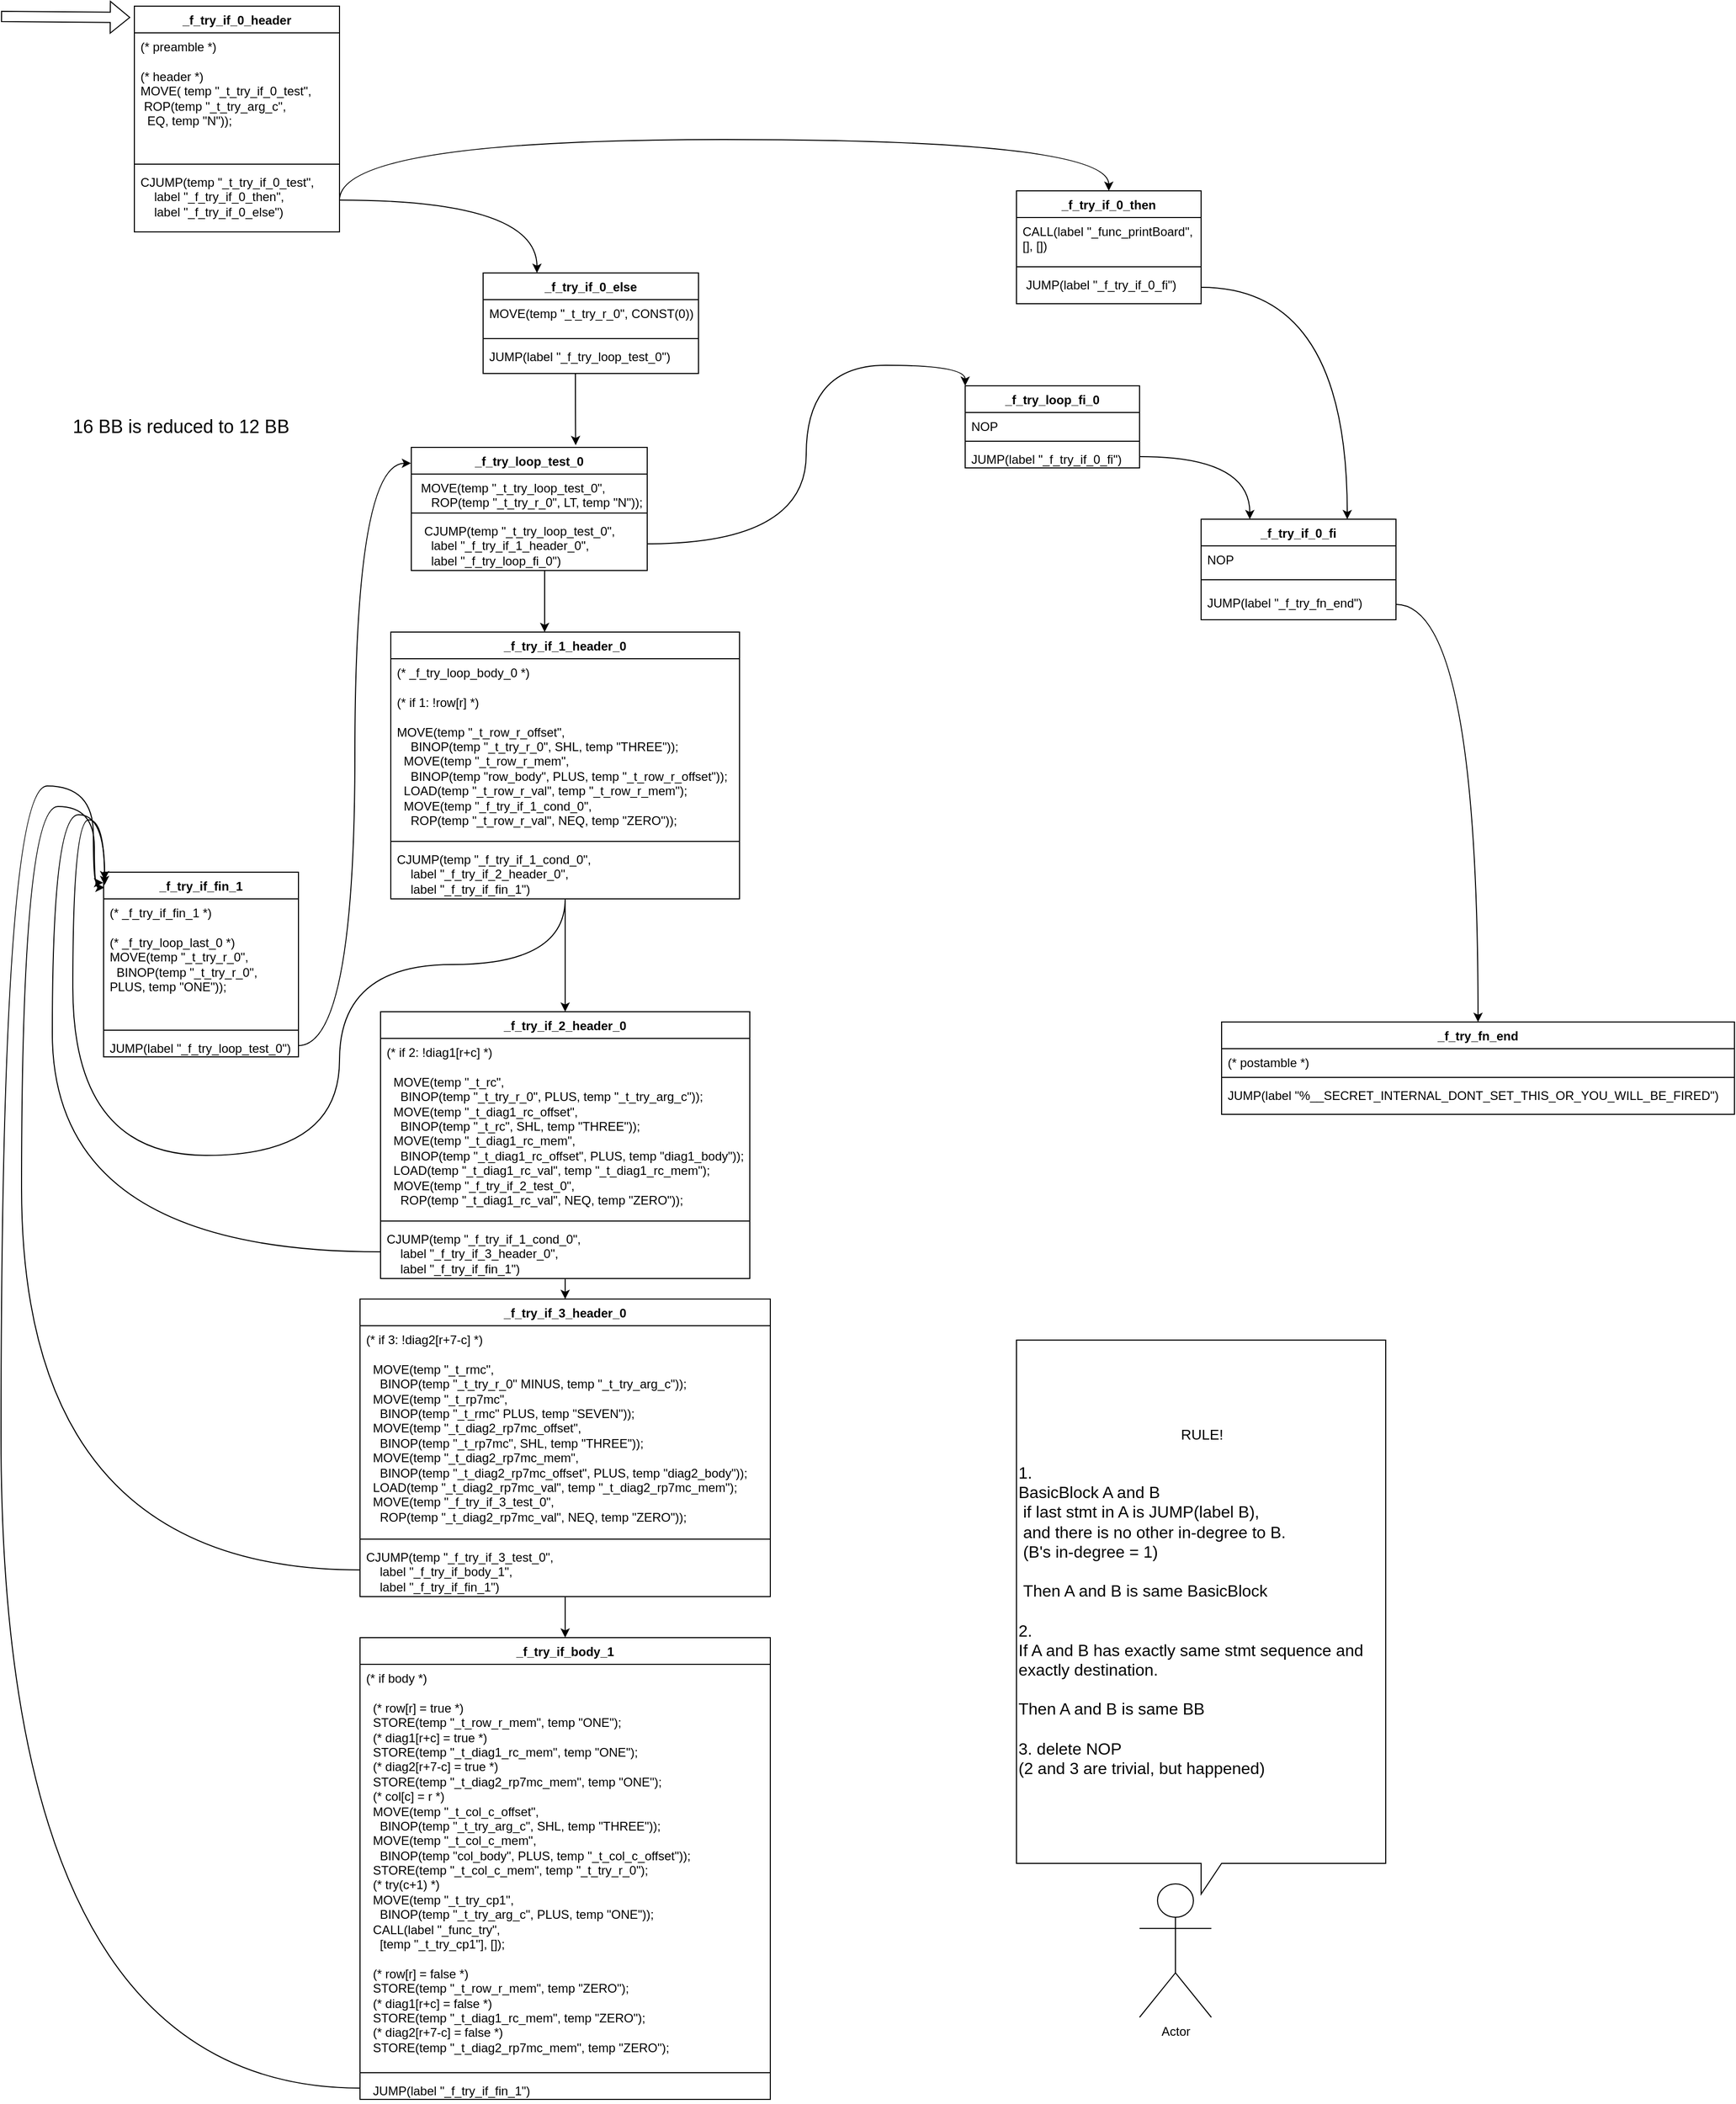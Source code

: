 <mxfile version="24.2.5" type="github">
  <diagram name="Page-1" id="pra8yOZ9Exb6OgbVI9pF">
    <mxGraphModel dx="2484" dy="1129" grid="1" gridSize="10" guides="1" tooltips="1" connect="1" arrows="1" fold="1" page="1" pageScale="1" pageWidth="850" pageHeight="1100" math="0" shadow="0">
      <root>
        <mxCell id="0" />
        <mxCell id="1" parent="0" />
        <mxCell id="ukRWAVQbogYnGtxhEbvE-15" value="_f_try_if_0_header" style="swimlane;fontStyle=1;align=center;verticalAlign=top;childLayout=stackLayout;horizontal=1;startSize=26;horizontalStack=0;resizeParent=1;resizeParentMax=0;resizeLast=0;collapsible=1;marginBottom=0;whiteSpace=wrap;html=1;" parent="1" vertex="1">
          <mxGeometry x="140" y="20" width="200" height="220" as="geometry">
            <mxRectangle x="110" y="230" width="140" height="30" as="alternateBounds" />
          </mxGeometry>
        </mxCell>
        <mxCell id="ukRWAVQbogYnGtxhEbvE-16" value="&lt;div&gt;(* preamble *)&lt;/div&gt;&lt;div&gt;&lt;br&gt;&lt;/div&gt;&lt;div&gt;(* header *)&lt;/div&gt;MOVE( temp &quot;_t_try_if_0_test&quot;,&lt;div&gt;&amp;nbsp;ROP(temp &quot;_t_try_arg_c&quot;,&lt;/div&gt;&lt;div&gt;&amp;nbsp; EQ, temp &quot;N&quot;));&lt;/div&gt;" style="text;strokeColor=none;fillColor=none;align=left;verticalAlign=top;spacingLeft=4;spacingRight=4;overflow=hidden;rotatable=0;points=[[0,0.5],[1,0.5]];portConstraint=eastwest;whiteSpace=wrap;html=1;" parent="ukRWAVQbogYnGtxhEbvE-15" vertex="1">
          <mxGeometry y="26" width="200" height="124" as="geometry" />
        </mxCell>
        <mxCell id="ukRWAVQbogYnGtxhEbvE-17" value="" style="line;strokeWidth=1;fillColor=none;align=left;verticalAlign=middle;spacingTop=-1;spacingLeft=3;spacingRight=3;rotatable=0;labelPosition=right;points=[];portConstraint=eastwest;strokeColor=inherit;" parent="ukRWAVQbogYnGtxhEbvE-15" vertex="1">
          <mxGeometry y="150" width="200" height="8" as="geometry" />
        </mxCell>
        <mxCell id="ukRWAVQbogYnGtxhEbvE-18" value="&lt;div&gt;CJUMP(temp &quot;_t_try_if_0_test&quot;,&lt;/div&gt;&lt;div&gt;&amp;nbsp; &amp;nbsp; label &quot;_f_try_if_0_then&quot;,&lt;/div&gt;&lt;div&gt;&amp;nbsp; &amp;nbsp; label &quot;_f_try_if_0_else&quot;)&lt;/div&gt;" style="text;strokeColor=none;fillColor=none;align=left;verticalAlign=top;spacingLeft=4;spacingRight=4;overflow=hidden;rotatable=0;points=[[0,0.5],[1,0.5]];portConstraint=eastwest;whiteSpace=wrap;html=1;" parent="ukRWAVQbogYnGtxhEbvE-15" vertex="1">
          <mxGeometry y="158" width="200" height="62" as="geometry" />
        </mxCell>
        <mxCell id="ukRWAVQbogYnGtxhEbvE-23" value="_f_try_if_0_then" style="swimlane;fontStyle=1;align=center;verticalAlign=top;childLayout=stackLayout;horizontal=1;startSize=26;horizontalStack=0;resizeParent=1;resizeParentMax=0;resizeLast=0;collapsible=1;marginBottom=0;whiteSpace=wrap;html=1;" parent="1" vertex="1">
          <mxGeometry x="1000" y="200" width="180" height="110" as="geometry">
            <mxRectangle x="110" y="230" width="140" height="30" as="alternateBounds" />
          </mxGeometry>
        </mxCell>
        <mxCell id="ukRWAVQbogYnGtxhEbvE-24" value="CALL(label &quot;_func_printBoard&quot;, [], [])" style="text;strokeColor=none;fillColor=none;align=left;verticalAlign=top;spacingLeft=4;spacingRight=4;overflow=hidden;rotatable=0;points=[[0,0.5],[1,0.5]];portConstraint=eastwest;whiteSpace=wrap;html=1;" parent="ukRWAVQbogYnGtxhEbvE-23" vertex="1">
          <mxGeometry y="26" width="180" height="44" as="geometry" />
        </mxCell>
        <mxCell id="ukRWAVQbogYnGtxhEbvE-25" value="" style="line;strokeWidth=1;fillColor=none;align=left;verticalAlign=middle;spacingTop=-1;spacingLeft=3;spacingRight=3;rotatable=0;labelPosition=right;points=[];portConstraint=eastwest;strokeColor=inherit;" parent="ukRWAVQbogYnGtxhEbvE-23" vertex="1">
          <mxGeometry y="70" width="180" height="8" as="geometry" />
        </mxCell>
        <mxCell id="ukRWAVQbogYnGtxhEbvE-26" value="&lt;div&gt;&amp;nbsp;JUMP(label &quot;_f_try_if_0_fi&quot;)&lt;/div&gt;" style="text;strokeColor=none;fillColor=none;align=left;verticalAlign=top;spacingLeft=4;spacingRight=4;overflow=hidden;rotatable=0;points=[[0,0.5],[1,0.5]];portConstraint=eastwest;whiteSpace=wrap;html=1;" parent="ukRWAVQbogYnGtxhEbvE-23" vertex="1">
          <mxGeometry y="78" width="180" height="32" as="geometry" />
        </mxCell>
        <mxCell id="ukRWAVQbogYnGtxhEbvE-27" value="_f_try_if_0_fi" style="swimlane;fontStyle=1;align=center;verticalAlign=top;childLayout=stackLayout;horizontal=1;startSize=26;horizontalStack=0;resizeParent=1;resizeParentMax=0;resizeLast=0;collapsible=1;marginBottom=0;whiteSpace=wrap;html=1;" parent="1" vertex="1">
          <mxGeometry x="1180" y="520" width="190" height="98" as="geometry">
            <mxRectangle x="110" y="230" width="140" height="30" as="alternateBounds" />
          </mxGeometry>
        </mxCell>
        <mxCell id="ukRWAVQbogYnGtxhEbvE-28" value="NOP" style="text;strokeColor=none;fillColor=none;align=left;verticalAlign=top;spacingLeft=4;spacingRight=4;overflow=hidden;rotatable=0;points=[[0,0.5],[1,0.5]];portConstraint=eastwest;whiteSpace=wrap;html=1;" parent="ukRWAVQbogYnGtxhEbvE-27" vertex="1">
          <mxGeometry y="26" width="190" height="24" as="geometry" />
        </mxCell>
        <mxCell id="ukRWAVQbogYnGtxhEbvE-29" value="" style="line;strokeWidth=1;fillColor=none;align=left;verticalAlign=middle;spacingTop=-1;spacingLeft=3;spacingRight=3;rotatable=0;labelPosition=right;points=[];portConstraint=eastwest;strokeColor=inherit;" parent="ukRWAVQbogYnGtxhEbvE-27" vertex="1">
          <mxGeometry y="50" width="190" height="18" as="geometry" />
        </mxCell>
        <mxCell id="ukRWAVQbogYnGtxhEbvE-30" value="&lt;div&gt;JUMP(label &quot;_f_try_fn_end&lt;span style=&quot;background-color: initial;&quot;&gt;&quot;)&lt;/span&gt;&lt;/div&gt;" style="text;strokeColor=none;fillColor=none;align=left;verticalAlign=top;spacingLeft=4;spacingRight=4;overflow=hidden;rotatable=0;points=[[0,0.5],[1,0.5]];portConstraint=eastwest;whiteSpace=wrap;html=1;" parent="ukRWAVQbogYnGtxhEbvE-27" vertex="1">
          <mxGeometry y="68" width="190" height="30" as="geometry" />
        </mxCell>
        <mxCell id="ukRWAVQbogYnGtxhEbvE-46" style="edgeStyle=orthogonalEdgeStyle;curved=1;rounded=0;orthogonalLoop=1;jettySize=auto;html=1;entryX=0.697;entryY=-0.018;entryDx=0;entryDy=0;entryPerimeter=0;" parent="1" source="ukRWAVQbogYnGtxhEbvE-37" target="ukRWAVQbogYnGtxhEbvE-47" edge="1">
          <mxGeometry relative="1" as="geometry">
            <Array as="points">
              <mxPoint x="570" y="430" />
              <mxPoint x="570" y="430" />
            </Array>
          </mxGeometry>
        </mxCell>
        <mxCell id="ukRWAVQbogYnGtxhEbvE-37" value="_f_try_if_0_else&lt;div&gt;&lt;br&gt;&lt;/div&gt;" style="swimlane;fontStyle=1;align=center;verticalAlign=top;childLayout=stackLayout;horizontal=1;startSize=26;horizontalStack=0;resizeParent=1;resizeParentMax=0;resizeLast=0;collapsible=1;marginBottom=0;whiteSpace=wrap;html=1;" parent="1" vertex="1">
          <mxGeometry x="480" y="280" width="210" height="98" as="geometry">
            <mxRectangle x="110" y="230" width="140" height="30" as="alternateBounds" />
          </mxGeometry>
        </mxCell>
        <mxCell id="ukRWAVQbogYnGtxhEbvE-38" value="MOVE(temp &quot;_t_try_r_0&quot;, CONST(0))" style="text;strokeColor=none;fillColor=none;align=left;verticalAlign=top;spacingLeft=4;spacingRight=4;overflow=hidden;rotatable=0;points=[[0,0.5],[1,0.5]];portConstraint=eastwest;whiteSpace=wrap;html=1;" parent="ukRWAVQbogYnGtxhEbvE-37" vertex="1">
          <mxGeometry y="26" width="210" height="34" as="geometry" />
        </mxCell>
        <mxCell id="ukRWAVQbogYnGtxhEbvE-39" value="" style="line;strokeWidth=1;fillColor=none;align=left;verticalAlign=middle;spacingTop=-1;spacingLeft=3;spacingRight=3;rotatable=0;labelPosition=right;points=[];portConstraint=eastwest;strokeColor=inherit;" parent="ukRWAVQbogYnGtxhEbvE-37" vertex="1">
          <mxGeometry y="60" width="210" height="8" as="geometry" />
        </mxCell>
        <mxCell id="ukRWAVQbogYnGtxhEbvE-40" value="&lt;div&gt;JUMP(label &quot;_f_try_loop_test_0&quot;)&lt;/div&gt;" style="text;strokeColor=none;fillColor=none;align=left;verticalAlign=top;spacingLeft=4;spacingRight=4;overflow=hidden;rotatable=0;points=[[0,0.5],[1,0.5]];portConstraint=eastwest;whiteSpace=wrap;html=1;" parent="ukRWAVQbogYnGtxhEbvE-37" vertex="1">
          <mxGeometry y="68" width="210" height="30" as="geometry" />
        </mxCell>
        <mxCell id="ukRWAVQbogYnGtxhEbvE-47" value="&lt;div&gt;_f_try_loop_test_0&lt;/div&gt;" style="swimlane;fontStyle=1;align=center;verticalAlign=top;childLayout=stackLayout;horizontal=1;startSize=26;horizontalStack=0;resizeParent=1;resizeParentMax=0;resizeLast=0;collapsible=1;marginBottom=0;whiteSpace=wrap;html=1;" parent="1" vertex="1">
          <mxGeometry x="410" y="450" width="230" height="120" as="geometry">
            <mxRectangle x="110" y="230" width="140" height="30" as="alternateBounds" />
          </mxGeometry>
        </mxCell>
        <mxCell id="ukRWAVQbogYnGtxhEbvE-48" value="&lt;div&gt;&amp;nbsp;MOVE(temp &quot;_t_try_loop_test_0&quot;,&lt;/div&gt;&lt;div&gt;&amp;nbsp; &amp;nbsp; ROP(temp &quot;_t_try_r_0&quot;, LT, temp &quot;N&quot;));&lt;/div&gt;&lt;div&gt;&lt;br&gt;&lt;/div&gt;" style="text;strokeColor=none;fillColor=none;align=left;verticalAlign=top;spacingLeft=4;spacingRight=4;overflow=hidden;rotatable=0;points=[[0,0.5],[1,0.5]];portConstraint=eastwest;whiteSpace=wrap;html=1;" parent="ukRWAVQbogYnGtxhEbvE-47" vertex="1">
          <mxGeometry y="26" width="230" height="34" as="geometry" />
        </mxCell>
        <mxCell id="ukRWAVQbogYnGtxhEbvE-49" value="" style="line;strokeWidth=1;fillColor=none;align=left;verticalAlign=middle;spacingTop=-1;spacingLeft=3;spacingRight=3;rotatable=0;labelPosition=right;points=[];portConstraint=eastwest;strokeColor=inherit;" parent="ukRWAVQbogYnGtxhEbvE-47" vertex="1">
          <mxGeometry y="60" width="230" height="8" as="geometry" />
        </mxCell>
        <mxCell id="ukRWAVQbogYnGtxhEbvE-50" value="&lt;div&gt;&amp;nbsp; CJUMP(temp &quot;_t_try_loop_test_0&quot;,&lt;/div&gt;&lt;div&gt;&amp;nbsp; &amp;nbsp; label &quot;_f_try_if_1_header_0&quot;,&lt;/div&gt;&lt;div&gt;&amp;nbsp; &amp;nbsp; label &quot;_f_try_loop_fi_0&quot;)&lt;/div&gt;&lt;div&gt;&lt;br&gt;&lt;/div&gt;" style="text;strokeColor=none;fillColor=none;align=left;verticalAlign=top;spacingLeft=4;spacingRight=4;overflow=hidden;rotatable=0;points=[[0,0.5],[1,0.5]];portConstraint=eastwest;whiteSpace=wrap;html=1;" parent="ukRWAVQbogYnGtxhEbvE-47" vertex="1">
          <mxGeometry y="68" width="230" height="52" as="geometry" />
        </mxCell>
        <mxCell id="ukRWAVQbogYnGtxhEbvE-54" value="&lt;div&gt;_f_try_loop_fi_0&lt;/div&gt;" style="swimlane;fontStyle=1;align=center;verticalAlign=top;childLayout=stackLayout;horizontal=1;startSize=26;horizontalStack=0;resizeParent=1;resizeParentMax=0;resizeLast=0;collapsible=1;marginBottom=0;whiteSpace=wrap;html=1;" parent="1" vertex="1">
          <mxGeometry x="950" y="390" width="170" height="80" as="geometry">
            <mxRectangle x="110" y="230" width="140" height="30" as="alternateBounds" />
          </mxGeometry>
        </mxCell>
        <mxCell id="ukRWAVQbogYnGtxhEbvE-55" value="&lt;div&gt;NOP&lt;/div&gt;" style="text;strokeColor=none;fillColor=none;align=left;verticalAlign=top;spacingLeft=4;spacingRight=4;overflow=hidden;rotatable=0;points=[[0,0.5],[1,0.5]];portConstraint=eastwest;whiteSpace=wrap;html=1;" parent="ukRWAVQbogYnGtxhEbvE-54" vertex="1">
          <mxGeometry y="26" width="170" height="24" as="geometry" />
        </mxCell>
        <mxCell id="ukRWAVQbogYnGtxhEbvE-56" value="" style="line;strokeWidth=1;fillColor=none;align=left;verticalAlign=middle;spacingTop=-1;spacingLeft=3;spacingRight=3;rotatable=0;labelPosition=right;points=[];portConstraint=eastwest;strokeColor=inherit;" parent="ukRWAVQbogYnGtxhEbvE-54" vertex="1">
          <mxGeometry y="50" width="170" height="8" as="geometry" />
        </mxCell>
        <mxCell id="ukRWAVQbogYnGtxhEbvE-57" value="&lt;div&gt;JUMP(label &quot;_f_try_if_0_fi&quot;)&lt;/div&gt;" style="text;strokeColor=none;fillColor=none;align=left;verticalAlign=top;spacingLeft=4;spacingRight=4;overflow=hidden;rotatable=0;points=[[0,0.5],[1,0.5]];portConstraint=eastwest;whiteSpace=wrap;html=1;" parent="ukRWAVQbogYnGtxhEbvE-54" vertex="1">
          <mxGeometry y="58" width="170" height="22" as="geometry" />
        </mxCell>
        <mxCell id="ukRWAVQbogYnGtxhEbvE-65" style="edgeStyle=orthogonalEdgeStyle;curved=1;rounded=0;orthogonalLoop=1;jettySize=auto;html=1;exitX=1;exitY=0.5;exitDx=0;exitDy=0;entryX=0.5;entryY=0;entryDx=0;entryDy=0;" parent="1" source="ukRWAVQbogYnGtxhEbvE-18" target="ukRWAVQbogYnGtxhEbvE-23" edge="1">
          <mxGeometry relative="1" as="geometry">
            <Array as="points">
              <mxPoint x="340" y="150" />
              <mxPoint x="1090" y="150" />
            </Array>
          </mxGeometry>
        </mxCell>
        <mxCell id="HyJfXXgfWstk8w3jQpry-21" value="" style="edgeStyle=orthogonalEdgeStyle;curved=1;rounded=0;orthogonalLoop=1;jettySize=auto;html=1;" parent="1" source="HyJfXXgfWstk8w3jQpry-9" target="HyJfXXgfWstk8w3jQpry-17" edge="1">
          <mxGeometry relative="1" as="geometry" />
        </mxCell>
        <mxCell id="HyJfXXgfWstk8w3jQpry-9" value="_f_try_if_1_header_0" style="swimlane;fontStyle=1;align=center;verticalAlign=top;childLayout=stackLayout;horizontal=1;startSize=26;horizontalStack=0;resizeParent=1;resizeParentMax=0;resizeLast=0;collapsible=1;marginBottom=0;whiteSpace=wrap;html=1;" parent="1" vertex="1">
          <mxGeometry x="390" y="630" width="340" height="260" as="geometry">
            <mxRectangle x="110" y="230" width="140" height="30" as="alternateBounds" />
          </mxGeometry>
        </mxCell>
        <mxCell id="HyJfXXgfWstk8w3jQpry-10" value="&lt;div&gt;(* _f_try_loop_body_0 *)&lt;/div&gt;&lt;div&gt;&lt;br&gt;&lt;/div&gt;&lt;div&gt;(* if 1: !row[r] *)&lt;/div&gt;&lt;div&gt;&lt;br&gt;&lt;/div&gt;&lt;div&gt;MOVE(temp &quot;_t_row_r_offset&quot;,&lt;/div&gt;&lt;div&gt;&amp;nbsp; &amp;nbsp; BINOP(temp &quot;_t_try_r_0&quot;, SHL, temp &quot;THREE&quot;));&lt;/div&gt;&lt;div&gt;&amp;nbsp; MOVE(temp &quot;_t_row_r_mem&quot;,&lt;/div&gt;&lt;div&gt;&amp;nbsp; &amp;nbsp; BINOP(temp &quot;row_body&quot;, PLUS, temp &quot;_t_row_r_offset&quot;));&lt;/div&gt;&lt;div&gt;&amp;nbsp; LOAD(temp &quot;_t_row_r_val&quot;, temp &quot;_t_row_r_mem&quot;);&lt;/div&gt;&lt;div&gt;&amp;nbsp; MOVE(temp &quot;_f_try_if_1_cond_0&quot;,&lt;/div&gt;&lt;div&gt;&amp;nbsp; &amp;nbsp; ROP(temp &quot;_t_row_r_val&quot;, NEQ, temp &quot;ZERO&quot;));&lt;/div&gt;&lt;div&gt;&lt;br&gt;&lt;/div&gt;" style="text;strokeColor=none;fillColor=none;align=left;verticalAlign=top;spacingLeft=4;spacingRight=4;overflow=hidden;rotatable=0;points=[[0,0.5],[1,0.5]];portConstraint=eastwest;whiteSpace=wrap;html=1;" parent="HyJfXXgfWstk8w3jQpry-9" vertex="1">
          <mxGeometry y="26" width="340" height="174" as="geometry" />
        </mxCell>
        <mxCell id="HyJfXXgfWstk8w3jQpry-11" value="" style="line;strokeWidth=1;fillColor=none;align=left;verticalAlign=middle;spacingTop=-1;spacingLeft=3;spacingRight=3;rotatable=0;labelPosition=right;points=[];portConstraint=eastwest;strokeColor=inherit;" parent="HyJfXXgfWstk8w3jQpry-9" vertex="1">
          <mxGeometry y="200" width="340" height="8" as="geometry" />
        </mxCell>
        <mxCell id="HyJfXXgfWstk8w3jQpry-12" value="&lt;div&gt;CJUMP(temp &quot;_f_try_if_1_cond_0&quot;,&lt;/div&gt;&lt;div&gt;&amp;nbsp; &amp;nbsp; label &quot;_f_try_if_2_header_0&quot;,&lt;/div&gt;&lt;div&gt;&amp;nbsp; &amp;nbsp; label &quot;_f_try_if_fin_1&quot;)&lt;/div&gt;&lt;div&gt;&lt;br&gt;&lt;/div&gt;" style="text;strokeColor=none;fillColor=none;align=left;verticalAlign=top;spacingLeft=4;spacingRight=4;overflow=hidden;rotatable=0;points=[[0,0.5],[1,0.5]];portConstraint=eastwest;whiteSpace=wrap;html=1;" parent="HyJfXXgfWstk8w3jQpry-9" vertex="1">
          <mxGeometry y="208" width="340" height="52" as="geometry" />
        </mxCell>
        <mxCell id="HyJfXXgfWstk8w3jQpry-26" value="" style="edgeStyle=orthogonalEdgeStyle;curved=1;rounded=0;orthogonalLoop=1;jettySize=auto;html=1;" parent="1" source="HyJfXXgfWstk8w3jQpry-17" target="HyJfXXgfWstk8w3jQpry-22" edge="1">
          <mxGeometry relative="1" as="geometry" />
        </mxCell>
        <mxCell id="HyJfXXgfWstk8w3jQpry-17" value="_f_try_if_2_header_0" style="swimlane;fontStyle=1;align=center;verticalAlign=top;childLayout=stackLayout;horizontal=1;startSize=26;horizontalStack=0;resizeParent=1;resizeParentMax=0;resizeLast=0;collapsible=1;marginBottom=0;whiteSpace=wrap;html=1;" parent="1" vertex="1">
          <mxGeometry x="380" y="1000" width="360" height="260" as="geometry">
            <mxRectangle x="110" y="230" width="140" height="30" as="alternateBounds" />
          </mxGeometry>
        </mxCell>
        <mxCell id="HyJfXXgfWstk8w3jQpry-18" value="&lt;div&gt;(* if 2: !diag1[r+c] *)&lt;/div&gt;&lt;div&gt;&lt;br&gt;&lt;/div&gt;&lt;div&gt;&lt;div&gt;&amp;nbsp; MOVE(temp &quot;_t_rc&quot;,&lt;/div&gt;&lt;div&gt;&amp;nbsp; &amp;nbsp; BINOP(temp &quot;_t_try_r_0&quot;, PLUS, temp &quot;_t_try_arg_c&quot;));&lt;/div&gt;&lt;div&gt;&amp;nbsp; MOVE(temp &quot;_t_diag1_rc_offset&quot;,&lt;/div&gt;&lt;div&gt;&amp;nbsp; &amp;nbsp; BINOP(temp &quot;_t_rc&quot;, SHL, temp &quot;THREE&quot;));&lt;/div&gt;&lt;div&gt;&amp;nbsp; MOVE(temp &quot;_t_diag1_rc_mem&quot;,&lt;/div&gt;&lt;div&gt;&amp;nbsp; &amp;nbsp; BINOP(temp &quot;_t_diag1_rc_offset&quot;, PLUS, temp &quot;diag1_body&quot;));&lt;/div&gt;&lt;div&gt;&amp;nbsp; LOAD(temp &quot;_t_diag1_rc_val&quot;, temp &quot;_t_diag1_rc_mem&quot;);&lt;/div&gt;&lt;div&gt;&amp;nbsp; MOVE(temp &quot;_f_try_if_2_test_0&quot;,&lt;/div&gt;&lt;div&gt;&amp;nbsp; &amp;nbsp; ROP(temp &quot;_t_diag1_rc_val&quot;, NEQ, temp &quot;ZERO&quot;));&lt;/div&gt;&lt;/div&gt;&lt;div&gt;&lt;br&gt;&lt;/div&gt;" style="text;strokeColor=none;fillColor=none;align=left;verticalAlign=top;spacingLeft=4;spacingRight=4;overflow=hidden;rotatable=0;points=[[0,0.5],[1,0.5]];portConstraint=eastwest;whiteSpace=wrap;html=1;" parent="HyJfXXgfWstk8w3jQpry-17" vertex="1">
          <mxGeometry y="26" width="360" height="174" as="geometry" />
        </mxCell>
        <mxCell id="HyJfXXgfWstk8w3jQpry-19" value="" style="line;strokeWidth=1;fillColor=none;align=left;verticalAlign=middle;spacingTop=-1;spacingLeft=3;spacingRight=3;rotatable=0;labelPosition=right;points=[];portConstraint=eastwest;strokeColor=inherit;" parent="HyJfXXgfWstk8w3jQpry-17" vertex="1">
          <mxGeometry y="200" width="360" height="8" as="geometry" />
        </mxCell>
        <mxCell id="HyJfXXgfWstk8w3jQpry-20" value="&lt;div&gt;CJUMP(temp &quot;_f_try_if_1_cond_0&quot;,&lt;/div&gt;&lt;div&gt;&amp;nbsp; &amp;nbsp; label &quot;_f_try_if_3_header_0&quot;,&lt;/div&gt;&lt;div&gt;&amp;nbsp; &amp;nbsp; label &quot;_f_try_if_fin_1&quot;)&lt;/div&gt;&lt;div&gt;&lt;br&gt;&lt;/div&gt;" style="text;strokeColor=none;fillColor=none;align=left;verticalAlign=top;spacingLeft=4;spacingRight=4;overflow=hidden;rotatable=0;points=[[0,0.5],[1,0.5]];portConstraint=eastwest;whiteSpace=wrap;html=1;" parent="HyJfXXgfWstk8w3jQpry-17" vertex="1">
          <mxGeometry y="208" width="360" height="52" as="geometry" />
        </mxCell>
        <mxCell id="HyJfXXgfWstk8w3jQpry-31" value="" style="edgeStyle=orthogonalEdgeStyle;curved=1;rounded=0;orthogonalLoop=1;jettySize=auto;html=1;" parent="1" source="HyJfXXgfWstk8w3jQpry-22" target="HyJfXXgfWstk8w3jQpry-27" edge="1">
          <mxGeometry relative="1" as="geometry" />
        </mxCell>
        <mxCell id="HyJfXXgfWstk8w3jQpry-22" value="_f_try_if_3_header_0" style="swimlane;fontStyle=1;align=center;verticalAlign=top;childLayout=stackLayout;horizontal=1;startSize=26;horizontalStack=0;resizeParent=1;resizeParentMax=0;resizeLast=0;collapsible=1;marginBottom=0;whiteSpace=wrap;html=1;" parent="1" vertex="1">
          <mxGeometry x="360" y="1280" width="400" height="290" as="geometry">
            <mxRectangle x="110" y="230" width="140" height="30" as="alternateBounds" />
          </mxGeometry>
        </mxCell>
        <mxCell id="HyJfXXgfWstk8w3jQpry-23" value="&lt;div&gt;(* if 3: !diag2[r+7-c] *)&lt;/div&gt;&lt;div&gt;&lt;br&gt;&lt;/div&gt;&lt;div&gt;&lt;div&gt;&lt;div&gt;&amp;nbsp; MOVE(temp &quot;_t_rmc&quot;,&lt;/div&gt;&lt;div&gt;&amp;nbsp; &amp;nbsp; BINOP(temp &quot;_t_try_r_0&quot; MINUS, temp &quot;_t_try_arg_c&quot;));&lt;/div&gt;&lt;div&gt;&amp;nbsp; MOVE(temp &quot;_t_rp7mc&quot;,&lt;/div&gt;&lt;div&gt;&amp;nbsp; &amp;nbsp; BINOP(temp &quot;_t_rmc&quot; PLUS, temp &quot;SEVEN&quot;));&lt;/div&gt;&lt;div&gt;&amp;nbsp; MOVE(temp &quot;_t_diag2_rp7mc_offset&quot;,&lt;/div&gt;&lt;div&gt;&amp;nbsp; &amp;nbsp; BINOP(temp &quot;_t_rp7mc&quot;, SHL, temp &quot;THREE&quot;));&lt;/div&gt;&lt;div&gt;&amp;nbsp; MOVE(temp &quot;_t_diag2_rp7mc_mem&quot;,&lt;/div&gt;&lt;div&gt;&amp;nbsp; &amp;nbsp; BINOP(temp &quot;_t_diag2_rp7mc_offset&quot;, PLUS, temp &quot;diag2_body&quot;));&lt;/div&gt;&lt;div&gt;&amp;nbsp; LOAD(temp &quot;_t_diag2_rp7mc_val&quot;, temp &quot;_t_diag2_rp7mc_mem&quot;);&lt;/div&gt;&lt;div&gt;&amp;nbsp; MOVE(temp &quot;_f_try_if_3_test_0&quot;,&lt;/div&gt;&lt;div&gt;&amp;nbsp; &amp;nbsp; ROP(temp &quot;_t_diag2_rp7mc_val&quot;, NEQ, temp &quot;ZERO&quot;));&lt;/div&gt;&lt;/div&gt;&lt;/div&gt;&lt;div&gt;&lt;br&gt;&lt;/div&gt;" style="text;strokeColor=none;fillColor=none;align=left;verticalAlign=top;spacingLeft=4;spacingRight=4;overflow=hidden;rotatable=0;points=[[0,0.5],[1,0.5]];portConstraint=eastwest;whiteSpace=wrap;html=1;" parent="HyJfXXgfWstk8w3jQpry-22" vertex="1">
          <mxGeometry y="26" width="400" height="204" as="geometry" />
        </mxCell>
        <mxCell id="HyJfXXgfWstk8w3jQpry-24" value="" style="line;strokeWidth=1;fillColor=none;align=left;verticalAlign=middle;spacingTop=-1;spacingLeft=3;spacingRight=3;rotatable=0;labelPosition=right;points=[];portConstraint=eastwest;strokeColor=inherit;" parent="HyJfXXgfWstk8w3jQpry-22" vertex="1">
          <mxGeometry y="230" width="400" height="8" as="geometry" />
        </mxCell>
        <mxCell id="HyJfXXgfWstk8w3jQpry-25" value="&lt;div&gt;&lt;div&gt;CJUMP(temp &quot;_f_try_if_3_test_0&quot;,&lt;/div&gt;&lt;div&gt;&amp;nbsp; &amp;nbsp; label &quot;_f_try_if_body_1&quot;,&lt;/div&gt;&lt;div&gt;&amp;nbsp; &amp;nbsp; label &quot;_f_try_if_fin_1&quot;)&lt;/div&gt;&lt;/div&gt;" style="text;strokeColor=none;fillColor=none;align=left;verticalAlign=top;spacingLeft=4;spacingRight=4;overflow=hidden;rotatable=0;points=[[0,0.5],[1,0.5]];portConstraint=eastwest;whiteSpace=wrap;html=1;" parent="HyJfXXgfWstk8w3jQpry-22" vertex="1">
          <mxGeometry y="238" width="400" height="52" as="geometry" />
        </mxCell>
        <mxCell id="HyJfXXgfWstk8w3jQpry-27" value="_f_try_if_body_1" style="swimlane;fontStyle=1;align=center;verticalAlign=top;childLayout=stackLayout;horizontal=1;startSize=26;horizontalStack=0;resizeParent=1;resizeParentMax=0;resizeLast=0;collapsible=1;marginBottom=0;whiteSpace=wrap;html=1;" parent="1" vertex="1">
          <mxGeometry x="360" y="1610" width="400" height="450" as="geometry">
            <mxRectangle x="360" y="1610" width="140" height="30" as="alternateBounds" />
          </mxGeometry>
        </mxCell>
        <mxCell id="HyJfXXgfWstk8w3jQpry-28" value="&lt;div&gt;(* if body *)&lt;/div&gt;&lt;div&gt;&lt;br&gt;&lt;/div&gt;&lt;div&gt;&lt;div&gt;&lt;div&gt;&lt;div&gt;&amp;nbsp; (* row[r] = true *)&lt;/div&gt;&lt;div&gt;&amp;nbsp; STORE(temp &quot;_t_row_r_mem&quot;, temp &quot;ONE&quot;);&lt;/div&gt;&lt;div&gt;&amp;nbsp; (* diag1[r+c] = true *)&lt;/div&gt;&lt;div&gt;&amp;nbsp; STORE(temp &quot;_t_diag1_rc_mem&quot;, temp &quot;ONE&quot;);&lt;/div&gt;&lt;div&gt;&amp;nbsp; (* diag2[r+7-c] = true *)&lt;/div&gt;&lt;div&gt;&amp;nbsp; STORE(temp &quot;_t_diag2_rp7mc_mem&quot;, temp &quot;ONE&quot;);&lt;/div&gt;&lt;div&gt;&amp;nbsp; (* col[c] = r *)&lt;/div&gt;&lt;div&gt;&amp;nbsp; MOVE(temp &quot;_t_col_c_offset&quot;,&lt;/div&gt;&lt;div&gt;&amp;nbsp; &amp;nbsp; BINOP(temp &quot;_t_try_arg_c&quot;, SHL, temp &quot;THREE&quot;));&lt;/div&gt;&lt;div&gt;&amp;nbsp; MOVE(temp &quot;_t_col_c_mem&quot;,&lt;/div&gt;&lt;div&gt;&amp;nbsp; &amp;nbsp; BINOP(temp &quot;col_body&quot;, PLUS, temp &quot;_t_col_c_offset&quot;));&lt;/div&gt;&lt;div&gt;&amp;nbsp; STORE(temp &quot;_t_col_c_mem&quot;, temp &quot;_t_try_r_0&quot;);&lt;/div&gt;&lt;div&gt;&amp;nbsp; (* try(c+1) *)&lt;/div&gt;&lt;div&gt;&amp;nbsp; MOVE(temp &quot;_t_try_cp1&quot;,&lt;/div&gt;&lt;div&gt;&amp;nbsp; &amp;nbsp; BINOP(temp &quot;_t_try_arg_c&quot;, PLUS, temp &quot;ONE&quot;));&lt;/div&gt;&lt;div&gt;&amp;nbsp; CALL(label &quot;_func_try&quot;,&amp;nbsp;&lt;/div&gt;&lt;div&gt;&amp;nbsp; &amp;nbsp; [temp &quot;_t_try_cp1&quot;], []);&lt;/div&gt;&lt;div&gt;&lt;br&gt;&lt;/div&gt;&lt;div&gt;&amp;nbsp; (* row[r] = false *)&lt;/div&gt;&lt;div&gt;&amp;nbsp; STORE(temp &quot;_t_row_r_mem&quot;, temp &quot;ZERO&quot;);&lt;/div&gt;&lt;div&gt;&amp;nbsp; (* diag1[r+c] = false *)&lt;/div&gt;&lt;div&gt;&amp;nbsp; STORE(temp &quot;_t_diag1_rc_mem&quot;, temp &quot;ZERO&quot;);&lt;/div&gt;&lt;div&gt;&amp;nbsp; (* diag2[r+7-c] = false *)&lt;/div&gt;&lt;div&gt;&amp;nbsp; STORE(temp &quot;_t_diag2_rp7mc_mem&quot;, temp &quot;ZERO&quot;);&lt;/div&gt;&lt;div&gt;&amp;nbsp;&lt;/div&gt;&lt;/div&gt;&lt;/div&gt;&lt;/div&gt;" style="text;strokeColor=none;fillColor=none;align=left;verticalAlign=top;spacingLeft=4;spacingRight=4;overflow=hidden;rotatable=0;points=[[0,0.5],[1,0.5]];portConstraint=eastwest;whiteSpace=wrap;html=1;" parent="HyJfXXgfWstk8w3jQpry-27" vertex="1">
          <mxGeometry y="26" width="400" height="394" as="geometry" />
        </mxCell>
        <mxCell id="HyJfXXgfWstk8w3jQpry-29" value="" style="line;strokeWidth=1;fillColor=none;align=left;verticalAlign=middle;spacingTop=-1;spacingLeft=3;spacingRight=3;rotatable=0;labelPosition=right;points=[];portConstraint=eastwest;strokeColor=inherit;" parent="HyJfXXgfWstk8w3jQpry-27" vertex="1">
          <mxGeometry y="420" width="400" height="8" as="geometry" />
        </mxCell>
        <mxCell id="HyJfXXgfWstk8w3jQpry-30" value="&lt;div&gt;&amp;nbsp; JUMP(label &quot;_f_try_if_fin_1&quot;)&lt;/div&gt;" style="text;strokeColor=none;fillColor=none;align=left;verticalAlign=top;spacingLeft=4;spacingRight=4;overflow=hidden;rotatable=0;points=[[0,0.5],[1,0.5]];portConstraint=eastwest;whiteSpace=wrap;html=1;" parent="HyJfXXgfWstk8w3jQpry-27" vertex="1">
          <mxGeometry y="428" width="400" height="22" as="geometry" />
        </mxCell>
        <mxCell id="HyJfXXgfWstk8w3jQpry-32" value="&lt;div&gt;_f_try_fn_end&lt;/div&gt;" style="swimlane;fontStyle=1;align=center;verticalAlign=top;childLayout=stackLayout;horizontal=1;startSize=26;horizontalStack=0;resizeParent=1;resizeParentMax=0;resizeLast=0;collapsible=1;marginBottom=0;whiteSpace=wrap;html=1;" parent="1" vertex="1">
          <mxGeometry x="1200" y="1010" width="500" height="90" as="geometry">
            <mxRectangle x="110" y="230" width="140" height="30" as="alternateBounds" />
          </mxGeometry>
        </mxCell>
        <mxCell id="HyJfXXgfWstk8w3jQpry-33" value="&lt;div&gt;(* postamble *)&lt;/div&gt;" style="text;strokeColor=none;fillColor=none;align=left;verticalAlign=top;spacingLeft=4;spacingRight=4;overflow=hidden;rotatable=0;points=[[0,0.5],[1,0.5]];portConstraint=eastwest;whiteSpace=wrap;html=1;" parent="HyJfXXgfWstk8w3jQpry-32" vertex="1">
          <mxGeometry y="26" width="500" height="24" as="geometry" />
        </mxCell>
        <mxCell id="HyJfXXgfWstk8w3jQpry-34" value="" style="line;strokeWidth=1;fillColor=none;align=left;verticalAlign=middle;spacingTop=-1;spacingLeft=3;spacingRight=3;rotatable=0;labelPosition=right;points=[];portConstraint=eastwest;strokeColor=inherit;" parent="HyJfXXgfWstk8w3jQpry-32" vertex="1">
          <mxGeometry y="50" width="500" height="8" as="geometry" />
        </mxCell>
        <mxCell id="HyJfXXgfWstk8w3jQpry-35" value="&lt;div&gt;JUMP(label &quot;%__SECRET_INTERNAL_DONT_SET_THIS_OR_YOU_WILL_BE_FIRED&quot;)&lt;/div&gt;&lt;div&gt;&lt;br&gt;&lt;/div&gt;" style="text;strokeColor=none;fillColor=none;align=left;verticalAlign=top;spacingLeft=4;spacingRight=4;overflow=hidden;rotatable=0;points=[[0,0.5],[1,0.5]];portConstraint=eastwest;whiteSpace=wrap;html=1;" parent="HyJfXXgfWstk8w3jQpry-32" vertex="1">
          <mxGeometry y="58" width="500" height="32" as="geometry" />
        </mxCell>
        <mxCell id="HyJfXXgfWstk8w3jQpry-43" style="edgeStyle=orthogonalEdgeStyle;curved=1;rounded=0;orthogonalLoop=1;jettySize=auto;html=1;entryX=0.25;entryY=0;entryDx=0;entryDy=0;" parent="1" source="ukRWAVQbogYnGtxhEbvE-57" target="ukRWAVQbogYnGtxhEbvE-27" edge="1">
          <mxGeometry relative="1" as="geometry" />
        </mxCell>
        <mxCell id="HyJfXXgfWstk8w3jQpry-47" style="edgeStyle=orthogonalEdgeStyle;curved=1;rounded=0;orthogonalLoop=1;jettySize=auto;html=1;" parent="1" source="ukRWAVQbogYnGtxhEbvE-50" edge="1">
          <mxGeometry relative="1" as="geometry">
            <Array as="points">
              <mxPoint x="540" y="630" />
            </Array>
            <mxPoint x="540" y="630" as="targetPoint" />
          </mxGeometry>
        </mxCell>
        <mxCell id="HyJfXXgfWstk8w3jQpry-52" style="edgeStyle=orthogonalEdgeStyle;curved=1;rounded=0;orthogonalLoop=1;jettySize=auto;html=1;entryX=0.25;entryY=0;entryDx=0;entryDy=0;" parent="1" source="ukRWAVQbogYnGtxhEbvE-18" target="ukRWAVQbogYnGtxhEbvE-37" edge="1">
          <mxGeometry relative="1" as="geometry" />
        </mxCell>
        <mxCell id="HyJfXXgfWstk8w3jQpry-53" value="&lt;div&gt;_f_try_if_fin_1&lt;/div&gt;" style="swimlane;fontStyle=1;align=center;verticalAlign=top;childLayout=stackLayout;horizontal=1;startSize=26;horizontalStack=0;resizeParent=1;resizeParentMax=0;resizeLast=0;collapsible=1;marginBottom=0;whiteSpace=wrap;html=1;" parent="1" vertex="1">
          <mxGeometry x="110" y="864" width="190" height="180" as="geometry">
            <mxRectangle x="110" y="230" width="140" height="30" as="alternateBounds" />
          </mxGeometry>
        </mxCell>
        <mxCell id="HyJfXXgfWstk8w3jQpry-54" value="&lt;div&gt;(* _f_try_if_fin_1 *)&lt;/div&gt;&lt;div&gt;&lt;br&gt;&lt;/div&gt;&lt;div&gt;(* _f_try_loop_last_0 *)&lt;/div&gt;&lt;div&gt;&lt;div&gt;MOVE(temp &quot;_t_try_r_0&quot;,&lt;/div&gt;&lt;div&gt;&amp;nbsp; BINOP(temp &quot;_t_try_r_0&quot;, PLUS, temp &quot;ONE&quot;));&lt;/div&gt;&lt;/div&gt;" style="text;strokeColor=none;fillColor=none;align=left;verticalAlign=top;spacingLeft=4;spacingRight=4;overflow=hidden;rotatable=0;points=[[0,0.5],[1,0.5]];portConstraint=eastwest;whiteSpace=wrap;html=1;" parent="HyJfXXgfWstk8w3jQpry-53" vertex="1">
          <mxGeometry y="26" width="190" height="124" as="geometry" />
        </mxCell>
        <mxCell id="HyJfXXgfWstk8w3jQpry-55" value="" style="line;strokeWidth=1;fillColor=none;align=left;verticalAlign=middle;spacingTop=-1;spacingLeft=3;spacingRight=3;rotatable=0;labelPosition=right;points=[];portConstraint=eastwest;strokeColor=inherit;" parent="HyJfXXgfWstk8w3jQpry-53" vertex="1">
          <mxGeometry y="150" width="190" height="8" as="geometry" />
        </mxCell>
        <mxCell id="HyJfXXgfWstk8w3jQpry-56" value="&lt;div&gt;JUMP(label &quot;_f_try_loop_test_0&quot;)&lt;/div&gt;" style="text;strokeColor=none;fillColor=none;align=left;verticalAlign=top;spacingLeft=4;spacingRight=4;overflow=hidden;rotatable=0;points=[[0,0.5],[1,0.5]];portConstraint=eastwest;whiteSpace=wrap;html=1;" parent="HyJfXXgfWstk8w3jQpry-53" vertex="1">
          <mxGeometry y="158" width="190" height="22" as="geometry" />
        </mxCell>
        <mxCell id="HyJfXXgfWstk8w3jQpry-65" style="edgeStyle=orthogonalEdgeStyle;curved=1;rounded=0;orthogonalLoop=1;jettySize=auto;html=1;" parent="1" source="ukRWAVQbogYnGtxhEbvE-30" target="HyJfXXgfWstk8w3jQpry-32" edge="1">
          <mxGeometry relative="1" as="geometry" />
        </mxCell>
        <mxCell id="HyJfXXgfWstk8w3jQpry-67" style="edgeStyle=orthogonalEdgeStyle;curved=1;rounded=0;orthogonalLoop=1;jettySize=auto;html=1;entryX=0.75;entryY=0;entryDx=0;entryDy=0;" parent="1" source="ukRWAVQbogYnGtxhEbvE-26" target="ukRWAVQbogYnGtxhEbvE-27" edge="1">
          <mxGeometry relative="1" as="geometry" />
        </mxCell>
        <mxCell id="8cjtSKwpqD0cHEAxECq4-1" value="&lt;div style=&quot;text-align: center;&quot;&gt;&lt;span style=&quot;background-color: initial;&quot;&gt;&lt;font style=&quot;font-size: 14px;&quot;&gt;RULE!&lt;/font&gt;&lt;/span&gt;&lt;/div&gt;&lt;div style=&quot;text-align: center;&quot;&gt;&lt;span style=&quot;background-color: initial;&quot;&gt;&lt;font size=&quot;3&quot;&gt;&lt;br&gt;&lt;/font&gt;&lt;/span&gt;&lt;/div&gt;&lt;div&gt;&lt;font size=&quot;3&quot;&gt;1.&lt;/font&gt;&lt;/div&gt;&lt;div&gt;&lt;font size=&quot;3&quot;&gt;BasicBlock A and B&lt;/font&gt;&lt;/div&gt;&lt;div&gt;&lt;font size=&quot;3&quot;&gt;&amp;nbsp;if last stmt in A is JUMP(label B),&lt;/font&gt;&lt;/div&gt;&lt;div&gt;&lt;font size=&quot;3&quot;&gt;&amp;nbsp;and there is no other in-degree to B.&lt;/font&gt;&lt;/div&gt;&lt;div&gt;&lt;font size=&quot;3&quot;&gt;&amp;nbsp;(B&#39;s in-degree = 1)&lt;/font&gt;&lt;/div&gt;&lt;div&gt;&lt;font size=&quot;3&quot;&gt;&lt;br&gt;&lt;/font&gt;&lt;/div&gt;&lt;div&gt;&lt;font size=&quot;3&quot;&gt;&amp;nbsp;Then A and B is same BasicBlock&lt;/font&gt;&lt;/div&gt;&lt;div&gt;&lt;font size=&quot;3&quot;&gt;&lt;br&gt;&lt;/font&gt;&lt;/div&gt;&lt;div&gt;&lt;font size=&quot;3&quot;&gt;2.&lt;/font&gt;&lt;/div&gt;&lt;div&gt;&lt;font size=&quot;3&quot;&gt;If A and B has exactly same stmt sequence and exactly destination.&lt;/font&gt;&lt;/div&gt;&lt;div&gt;&lt;font size=&quot;3&quot;&gt;&lt;br&gt;&lt;/font&gt;&lt;/div&gt;&lt;div&gt;&lt;font size=&quot;3&quot;&gt;Then A and B is same BB&amp;nbsp;&lt;/font&gt;&lt;/div&gt;&lt;div&gt;&lt;font size=&quot;3&quot;&gt;&lt;br&gt;&lt;/font&gt;&lt;/div&gt;&lt;div&gt;&lt;font size=&quot;3&quot;&gt;3. delete NOP&lt;/font&gt;&lt;/div&gt;&lt;div&gt;&lt;font size=&quot;3&quot;&gt;(2 and 3 are trivial, but happened)&lt;/font&gt;&lt;/div&gt;" style="shape=callout;whiteSpace=wrap;html=1;perimeter=calloutPerimeter;align=left;" parent="1" vertex="1">
          <mxGeometry x="1000" y="1320" width="360" height="540" as="geometry" />
        </mxCell>
        <mxCell id="8cjtSKwpqD0cHEAxECq4-2" value="Actor" style="shape=umlActor;verticalLabelPosition=bottom;verticalAlign=top;html=1;outlineConnect=0;" parent="1" vertex="1">
          <mxGeometry x="1120" y="1850" width="70" height="130" as="geometry" />
        </mxCell>
        <mxCell id="T2k92cuZ66pUv4UapIEq-1" value="" style="shape=flexArrow;endArrow=classic;html=1;rounded=0;entryX=-0.02;entryY=0.05;entryDx=0;entryDy=0;entryPerimeter=0;" parent="1" target="ukRWAVQbogYnGtxhEbvE-15" edge="1">
          <mxGeometry width="50" height="50" relative="1" as="geometry">
            <mxPoint x="10" y="30" as="sourcePoint" />
            <mxPoint x="450" y="90" as="targetPoint" />
          </mxGeometry>
        </mxCell>
        <mxCell id="T2k92cuZ66pUv4UapIEq-4" style="edgeStyle=orthogonalEdgeStyle;curved=1;rounded=0;orthogonalLoop=1;jettySize=auto;html=1;entryX=-0.001;entryY=0.129;entryDx=0;entryDy=0;entryPerimeter=0;" parent="1" source="HyJfXXgfWstk8w3jQpry-56" target="ukRWAVQbogYnGtxhEbvE-47" edge="1">
          <mxGeometry relative="1" as="geometry" />
        </mxCell>
        <mxCell id="T2k92cuZ66pUv4UapIEq-7" style="edgeStyle=orthogonalEdgeStyle;curved=1;rounded=0;orthogonalLoop=1;jettySize=auto;html=1;entryX=0.005;entryY=0.07;entryDx=0;entryDy=0;entryPerimeter=0;" parent="1" source="HyJfXXgfWstk8w3jQpry-12" target="HyJfXXgfWstk8w3jQpry-53" edge="1">
          <mxGeometry relative="1" as="geometry">
            <Array as="points">
              <mxPoint x="340" y="954" />
              <mxPoint x="340" y="1140" />
              <mxPoint x="80" y="1140" />
              <mxPoint x="80" y="813" />
            </Array>
          </mxGeometry>
        </mxCell>
        <mxCell id="T2k92cuZ66pUv4UapIEq-8" style="edgeStyle=orthogonalEdgeStyle;curved=1;rounded=0;orthogonalLoop=1;jettySize=auto;html=1;entryX=0.005;entryY=-0.146;entryDx=0;entryDy=0;entryPerimeter=0;" parent="1" source="HyJfXXgfWstk8w3jQpry-20" target="HyJfXXgfWstk8w3jQpry-54" edge="1">
          <mxGeometry relative="1" as="geometry">
            <Array as="points">
              <mxPoint x="60" y="1234" />
              <mxPoint x="60" y="808" />
            </Array>
          </mxGeometry>
        </mxCell>
        <mxCell id="T2k92cuZ66pUv4UapIEq-9" style="edgeStyle=orthogonalEdgeStyle;curved=1;rounded=0;orthogonalLoop=1;jettySize=auto;html=1;entryX=0.005;entryY=0.083;entryDx=0;entryDy=0;entryPerimeter=0;" parent="1" source="HyJfXXgfWstk8w3jQpry-25" target="HyJfXXgfWstk8w3jQpry-53" edge="1">
          <mxGeometry relative="1" as="geometry">
            <Array as="points">
              <mxPoint x="30" y="1544" />
              <mxPoint x="30" y="800" />
              <mxPoint x="101" y="800" />
            </Array>
          </mxGeometry>
        </mxCell>
        <mxCell id="T2k92cuZ66pUv4UapIEq-10" style="edgeStyle=orthogonalEdgeStyle;curved=1;rounded=0;orthogonalLoop=1;jettySize=auto;html=1;entryX=-0.002;entryY=0.057;entryDx=0;entryDy=0;entryPerimeter=0;" parent="1" source="HyJfXXgfWstk8w3jQpry-30" target="HyJfXXgfWstk8w3jQpry-53" edge="1">
          <mxGeometry relative="1" as="geometry">
            <Array as="points">
              <mxPoint x="10" y="2049" />
              <mxPoint x="10" y="780" />
              <mxPoint x="100" y="780" />
            </Array>
          </mxGeometry>
        </mxCell>
        <mxCell id="T2k92cuZ66pUv4UapIEq-11" style="edgeStyle=orthogonalEdgeStyle;curved=1;rounded=0;orthogonalLoop=1;jettySize=auto;html=1;entryX=0;entryY=0;entryDx=0;entryDy=0;" parent="1" source="ukRWAVQbogYnGtxhEbvE-50" target="ukRWAVQbogYnGtxhEbvE-54" edge="1">
          <mxGeometry relative="1" as="geometry" />
        </mxCell>
        <mxCell id="T2k92cuZ66pUv4UapIEq-12" value="&lt;font style=&quot;font-size: 18px;&quot;&gt;16 BB is reduced to 12 BB&lt;/font&gt;" style="text;html=1;align=center;verticalAlign=middle;resizable=0;points=[];autosize=1;strokeColor=none;fillColor=none;" parent="1" vertex="1">
          <mxGeometry x="70" y="410" width="230" height="40" as="geometry" />
        </mxCell>
      </root>
    </mxGraphModel>
  </diagram>
</mxfile>
